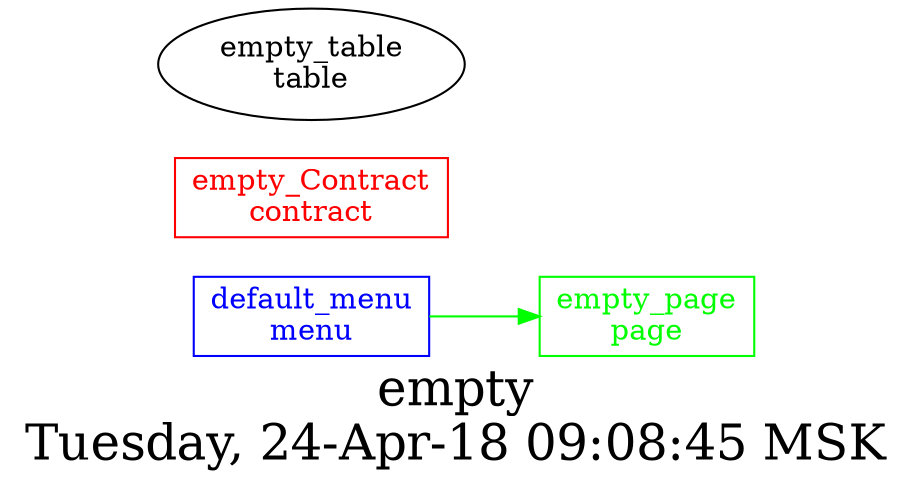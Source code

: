 digraph G {
graph [
  fontsize="24";
  label="empty\nTuesday, 24-Apr-18 09:08:45 MSK";
  nojustify=true;
  ordering=out;
  rankdir=LR;
  size="30";
];
"default_menu\nmenu" -> "empty_page\npage"  [ color=green ]
"default_menu\nmenu" [color=blue, fontcolor=blue, group=menus, shape=record];
"empty_page\npage" [color=green, fontcolor=green, group=pages, shape=record];
"empty_Contract\ncontract" [color=red, fontcolor=red, group=contracts, shape=record];
"empty_table\ntable" [color="", fontcolor="", group=tables, shape=""];
}
